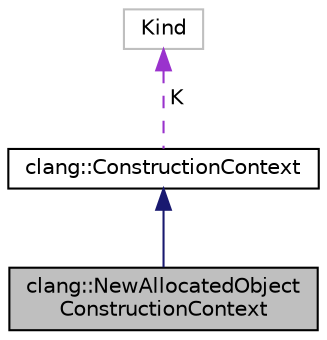 digraph "clang::NewAllocatedObjectConstructionContext"
{
 // LATEX_PDF_SIZE
  bgcolor="transparent";
  edge [fontname="Helvetica",fontsize="10",labelfontname="Helvetica",labelfontsize="10"];
  node [fontname="Helvetica",fontsize="10",shape=record];
  Node1 [label="clang::NewAllocatedObject\lConstructionContext",height=0.2,width=0.4,color="black", fillcolor="grey75", style="filled", fontcolor="black",tooltip="Represents immediate initialization of memory allocated by operator new, eg."];
  Node2 -> Node1 [dir="back",color="midnightblue",fontsize="10",style="solid",fontname="Helvetica"];
  Node2 [label="clang::ConstructionContext",height=0.2,width=0.4,color="black",URL="$classclang_1_1ConstructionContext.html",tooltip="ConstructionContext's subclasses describe different ways of constructing an object in C++."];
  Node3 -> Node2 [dir="back",color="darkorchid3",fontsize="10",style="dashed",label=" K" ,fontname="Helvetica"];
  Node3 [label="Kind",height=0.2,width=0.4,color="grey75",tooltip=" "];
}
